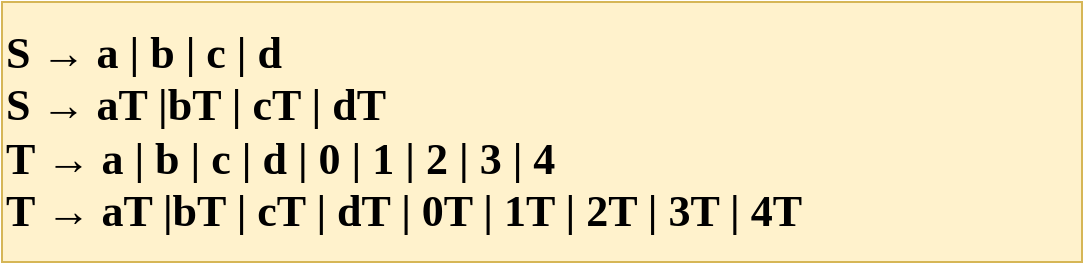 <mxfile version="14.5.1" type="device"><diagram id="O8ShFX6MlyhrPv8ykUnP" name="第 1 页"><mxGraphModel dx="872" dy="403" grid="1" gridSize="10" guides="1" tooltips="1" connect="1" arrows="1" fold="1" page="1" pageScale="1" pageWidth="827" pageHeight="1169" math="0" shadow="0"><root><mxCell id="0"/><mxCell id="1" parent="0"/><mxCell id="39O_m3RMTapMSVUZBrCn-1" value="&lt;b&gt;&lt;font face=&quot;Comic Sans MS&quot; style=&quot;font-size: 22px&quot;&gt;S → a | b | c | d&lt;br&gt;S&amp;nbsp;&lt;/font&gt;&lt;/b&gt;&lt;b&gt;&lt;font face=&quot;Comic Sans MS&quot; style=&quot;font-size: 22px&quot;&gt;→ aT |bT | cT | dT&lt;br&gt;&lt;/font&gt;&lt;/b&gt;&lt;b&gt;&lt;font face=&quot;Comic Sans MS&quot; style=&quot;font-size: 22px&quot;&gt;T&amp;nbsp;&lt;/font&gt;&lt;/b&gt;&lt;b&gt;&lt;font face=&quot;Comic Sans MS&quot; style=&quot;font-size: 22px&quot;&gt;→ a | b | c | d | 0 | 1 | 2 | 3 | 4&lt;br&gt;&lt;/font&gt;&lt;/b&gt;&lt;b&gt;&lt;font face=&quot;Comic Sans MS&quot; style=&quot;font-size: 22px&quot;&gt;T&amp;nbsp;&lt;/font&gt;&lt;/b&gt;&lt;b&gt;&lt;font face=&quot;Comic Sans MS&quot; style=&quot;font-size: 22px&quot;&gt;→&amp;nbsp;&lt;/font&gt;&lt;/b&gt;&lt;b&gt;&lt;font face=&quot;Comic Sans MS&quot; style=&quot;font-size: 22px&quot;&gt;aT |bT | cT | dT | 0T | 1T | 2T | 3T | 4T&lt;/font&gt;&lt;/b&gt;&lt;b&gt;&lt;font face=&quot;Comic Sans MS&quot; style=&quot;font-size: 22px&quot;&gt;&lt;br&gt;&lt;/font&gt;&lt;/b&gt;" style="rounded=0;whiteSpace=wrap;html=1;align=left;fillColor=#fff2cc;strokeColor=#d6b656;" vertex="1" parent="1"><mxGeometry x="90" y="130" width="540" height="130" as="geometry"/></mxCell></root></mxGraphModel></diagram></mxfile>